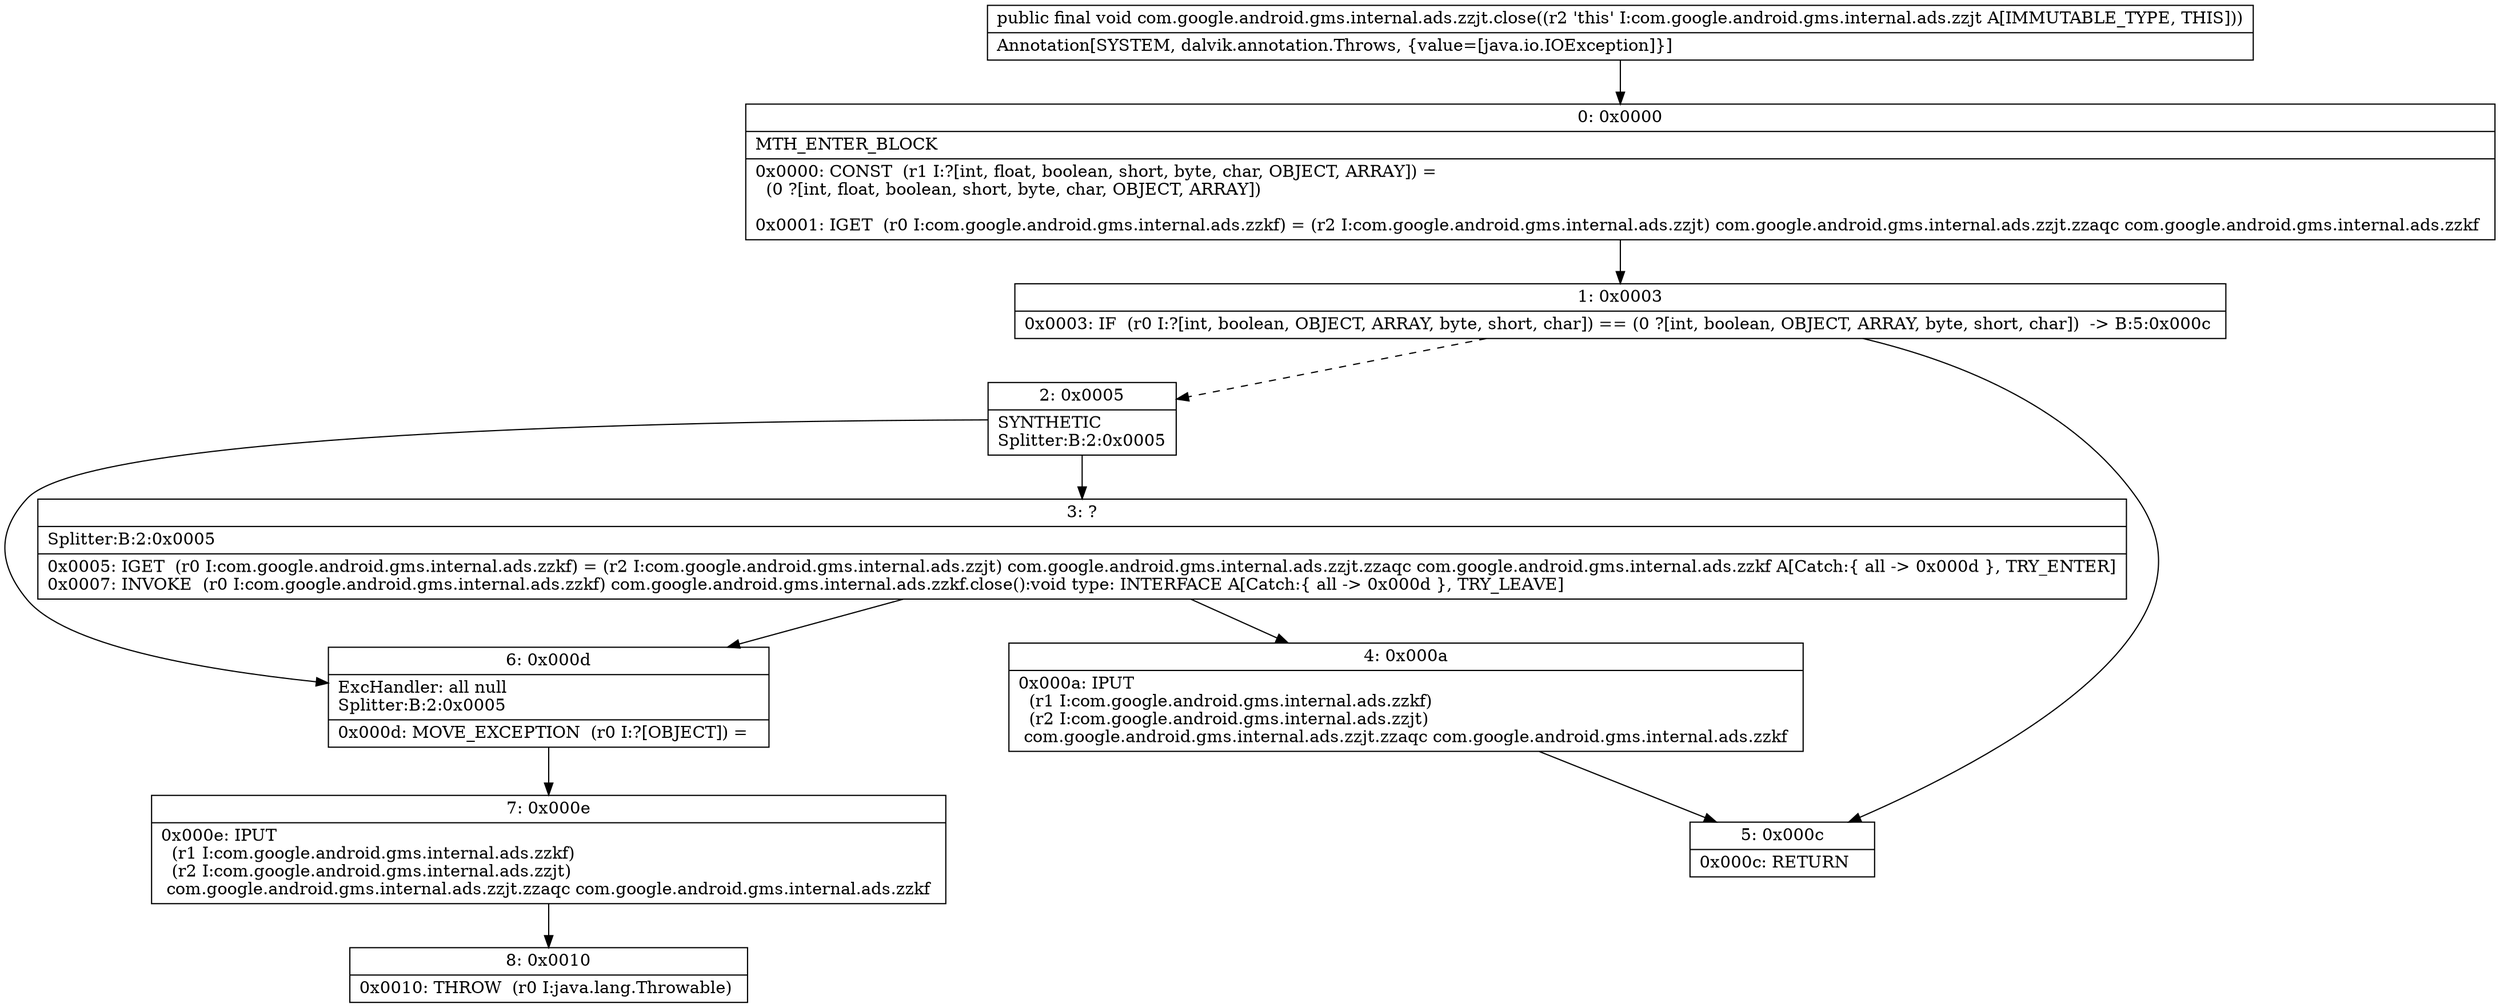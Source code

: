 digraph "CFG forcom.google.android.gms.internal.ads.zzjt.close()V" {
Node_0 [shape=record,label="{0\:\ 0x0000|MTH_ENTER_BLOCK\l|0x0000: CONST  (r1 I:?[int, float, boolean, short, byte, char, OBJECT, ARRAY]) = \l  (0 ?[int, float, boolean, short, byte, char, OBJECT, ARRAY])\l \l0x0001: IGET  (r0 I:com.google.android.gms.internal.ads.zzkf) = (r2 I:com.google.android.gms.internal.ads.zzjt) com.google.android.gms.internal.ads.zzjt.zzaqc com.google.android.gms.internal.ads.zzkf \l}"];
Node_1 [shape=record,label="{1\:\ 0x0003|0x0003: IF  (r0 I:?[int, boolean, OBJECT, ARRAY, byte, short, char]) == (0 ?[int, boolean, OBJECT, ARRAY, byte, short, char])  \-\> B:5:0x000c \l}"];
Node_2 [shape=record,label="{2\:\ 0x0005|SYNTHETIC\lSplitter:B:2:0x0005\l}"];
Node_3 [shape=record,label="{3\:\ ?|Splitter:B:2:0x0005\l|0x0005: IGET  (r0 I:com.google.android.gms.internal.ads.zzkf) = (r2 I:com.google.android.gms.internal.ads.zzjt) com.google.android.gms.internal.ads.zzjt.zzaqc com.google.android.gms.internal.ads.zzkf A[Catch:\{ all \-\> 0x000d \}, TRY_ENTER]\l0x0007: INVOKE  (r0 I:com.google.android.gms.internal.ads.zzkf) com.google.android.gms.internal.ads.zzkf.close():void type: INTERFACE A[Catch:\{ all \-\> 0x000d \}, TRY_LEAVE]\l}"];
Node_4 [shape=record,label="{4\:\ 0x000a|0x000a: IPUT  \l  (r1 I:com.google.android.gms.internal.ads.zzkf)\l  (r2 I:com.google.android.gms.internal.ads.zzjt)\l com.google.android.gms.internal.ads.zzjt.zzaqc com.google.android.gms.internal.ads.zzkf \l}"];
Node_5 [shape=record,label="{5\:\ 0x000c|0x000c: RETURN   \l}"];
Node_6 [shape=record,label="{6\:\ 0x000d|ExcHandler: all null\lSplitter:B:2:0x0005\l|0x000d: MOVE_EXCEPTION  (r0 I:?[OBJECT]) =  \l}"];
Node_7 [shape=record,label="{7\:\ 0x000e|0x000e: IPUT  \l  (r1 I:com.google.android.gms.internal.ads.zzkf)\l  (r2 I:com.google.android.gms.internal.ads.zzjt)\l com.google.android.gms.internal.ads.zzjt.zzaqc com.google.android.gms.internal.ads.zzkf \l}"];
Node_8 [shape=record,label="{8\:\ 0x0010|0x0010: THROW  (r0 I:java.lang.Throwable) \l}"];
MethodNode[shape=record,label="{public final void com.google.android.gms.internal.ads.zzjt.close((r2 'this' I:com.google.android.gms.internal.ads.zzjt A[IMMUTABLE_TYPE, THIS]))  | Annotation[SYSTEM, dalvik.annotation.Throws, \{value=[java.io.IOException]\}]\l}"];
MethodNode -> Node_0;
Node_0 -> Node_1;
Node_1 -> Node_2[style=dashed];
Node_1 -> Node_5;
Node_2 -> Node_3;
Node_2 -> Node_6;
Node_3 -> Node_4;
Node_3 -> Node_6;
Node_4 -> Node_5;
Node_6 -> Node_7;
Node_7 -> Node_8;
}

